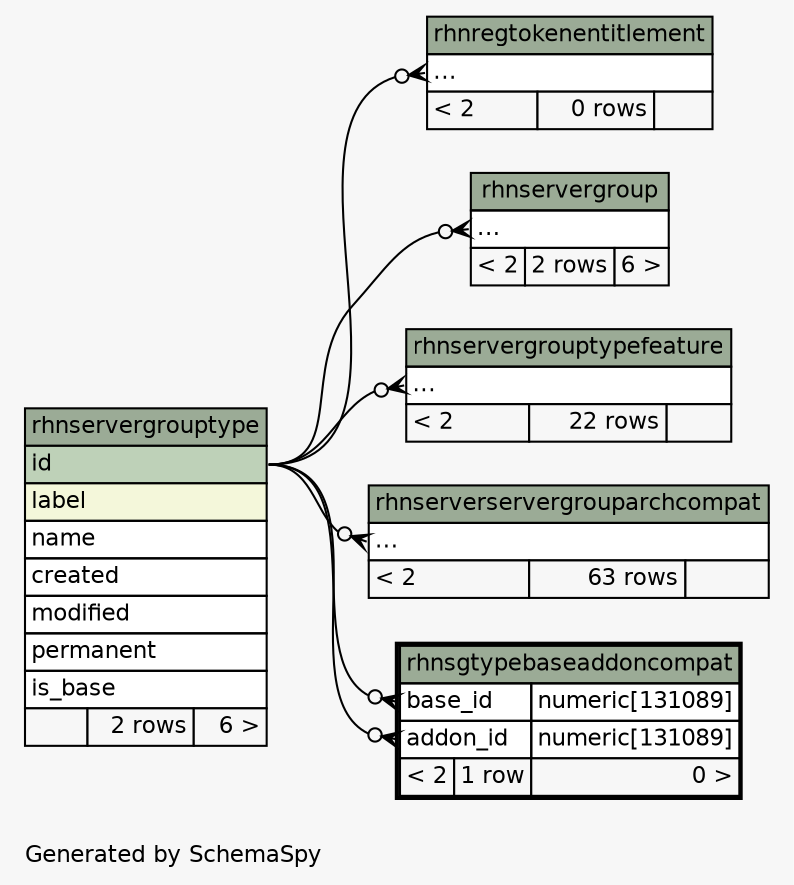 // dot 2.26.0 on Linux 2.6.32-504.el6.x86_64
// SchemaSpy rev 590
digraph "twoDegreesRelationshipsDiagram" {
  graph [
    rankdir="RL"
    bgcolor="#f7f7f7"
    label="\nGenerated by SchemaSpy"
    labeljust="l"
    nodesep="0.18"
    ranksep="0.46"
    fontname="Helvetica"
    fontsize="11"
  ];
  node [
    fontname="Helvetica"
    fontsize="11"
    shape="plaintext"
  ];
  edge [
    arrowsize="0.8"
  ];
  "rhnregtokenentitlement":"elipses":w -> "rhnservergrouptype":"id":e [arrowhead=none dir=back arrowtail=crowodot];
  "rhnservergroup":"elipses":w -> "rhnservergrouptype":"id":e [arrowhead=none dir=back arrowtail=crowodot];
  "rhnservergrouptypefeature":"elipses":w -> "rhnservergrouptype":"id":e [arrowhead=none dir=back arrowtail=crowodot];
  "rhnserverservergrouparchcompat":"elipses":w -> "rhnservergrouptype":"id":e [arrowhead=none dir=back arrowtail=crowodot];
  "rhnsgtypebaseaddoncompat":"addon_id":w -> "rhnservergrouptype":"id":e [arrowhead=none dir=back arrowtail=crowodot];
  "rhnsgtypebaseaddoncompat":"base_id":w -> "rhnservergrouptype":"id":e [arrowhead=none dir=back arrowtail=crowodot];
  "rhnregtokenentitlement" [
    label=<
    <TABLE BORDER="0" CELLBORDER="1" CELLSPACING="0" BGCOLOR="#ffffff">
      <TR><TD COLSPAN="3" BGCOLOR="#9bab96" ALIGN="CENTER">rhnregtokenentitlement</TD></TR>
      <TR><TD PORT="elipses" COLSPAN="3" ALIGN="LEFT">...</TD></TR>
      <TR><TD ALIGN="LEFT" BGCOLOR="#f7f7f7">&lt; 2</TD><TD ALIGN="RIGHT" BGCOLOR="#f7f7f7">0 rows</TD><TD ALIGN="RIGHT" BGCOLOR="#f7f7f7">  </TD></TR>
    </TABLE>>
    URL="rhnregtokenentitlement.html"
    tooltip="rhnregtokenentitlement"
  ];
  "rhnservergroup" [
    label=<
    <TABLE BORDER="0" CELLBORDER="1" CELLSPACING="0" BGCOLOR="#ffffff">
      <TR><TD COLSPAN="3" BGCOLOR="#9bab96" ALIGN="CENTER">rhnservergroup</TD></TR>
      <TR><TD PORT="elipses" COLSPAN="3" ALIGN="LEFT">...</TD></TR>
      <TR><TD ALIGN="LEFT" BGCOLOR="#f7f7f7">&lt; 2</TD><TD ALIGN="RIGHT" BGCOLOR="#f7f7f7">2 rows</TD><TD ALIGN="RIGHT" BGCOLOR="#f7f7f7">6 &gt;</TD></TR>
    </TABLE>>
    URL="rhnservergroup.html"
    tooltip="rhnservergroup"
  ];
  "rhnservergrouptype" [
    label=<
    <TABLE BORDER="0" CELLBORDER="1" CELLSPACING="0" BGCOLOR="#ffffff">
      <TR><TD COLSPAN="3" BGCOLOR="#9bab96" ALIGN="CENTER">rhnservergrouptype</TD></TR>
      <TR><TD PORT="id" COLSPAN="3" BGCOLOR="#bed1b8" ALIGN="LEFT">id</TD></TR>
      <TR><TD PORT="label" COLSPAN="3" BGCOLOR="#f4f7da" ALIGN="LEFT">label</TD></TR>
      <TR><TD PORT="name" COLSPAN="3" ALIGN="LEFT">name</TD></TR>
      <TR><TD PORT="created" COLSPAN="3" ALIGN="LEFT">created</TD></TR>
      <TR><TD PORT="modified" COLSPAN="3" ALIGN="LEFT">modified</TD></TR>
      <TR><TD PORT="permanent" COLSPAN="3" ALIGN="LEFT">permanent</TD></TR>
      <TR><TD PORT="is_base" COLSPAN="3" ALIGN="LEFT">is_base</TD></TR>
      <TR><TD ALIGN="LEFT" BGCOLOR="#f7f7f7">  </TD><TD ALIGN="RIGHT" BGCOLOR="#f7f7f7">2 rows</TD><TD ALIGN="RIGHT" BGCOLOR="#f7f7f7">6 &gt;</TD></TR>
    </TABLE>>
    URL="rhnservergrouptype.html"
    tooltip="rhnservergrouptype"
  ];
  "rhnservergrouptypefeature" [
    label=<
    <TABLE BORDER="0" CELLBORDER="1" CELLSPACING="0" BGCOLOR="#ffffff">
      <TR><TD COLSPAN="3" BGCOLOR="#9bab96" ALIGN="CENTER">rhnservergrouptypefeature</TD></TR>
      <TR><TD PORT="elipses" COLSPAN="3" ALIGN="LEFT">...</TD></TR>
      <TR><TD ALIGN="LEFT" BGCOLOR="#f7f7f7">&lt; 2</TD><TD ALIGN="RIGHT" BGCOLOR="#f7f7f7">22 rows</TD><TD ALIGN="RIGHT" BGCOLOR="#f7f7f7">  </TD></TR>
    </TABLE>>
    URL="rhnservergrouptypefeature.html"
    tooltip="rhnservergrouptypefeature"
  ];
  "rhnserverservergrouparchcompat" [
    label=<
    <TABLE BORDER="0" CELLBORDER="1" CELLSPACING="0" BGCOLOR="#ffffff">
      <TR><TD COLSPAN="3" BGCOLOR="#9bab96" ALIGN="CENTER">rhnserverservergrouparchcompat</TD></TR>
      <TR><TD PORT="elipses" COLSPAN="3" ALIGN="LEFT">...</TD></TR>
      <TR><TD ALIGN="LEFT" BGCOLOR="#f7f7f7">&lt; 2</TD><TD ALIGN="RIGHT" BGCOLOR="#f7f7f7">63 rows</TD><TD ALIGN="RIGHT" BGCOLOR="#f7f7f7">  </TD></TR>
    </TABLE>>
    URL="rhnserverservergrouparchcompat.html"
    tooltip="rhnserverservergrouparchcompat"
  ];
  "rhnsgtypebaseaddoncompat" [
    label=<
    <TABLE BORDER="2" CELLBORDER="1" CELLSPACING="0" BGCOLOR="#ffffff">
      <TR><TD COLSPAN="3" BGCOLOR="#9bab96" ALIGN="CENTER">rhnsgtypebaseaddoncompat</TD></TR>
      <TR><TD PORT="base_id" COLSPAN="2" ALIGN="LEFT">base_id</TD><TD PORT="base_id.type" ALIGN="LEFT">numeric[131089]</TD></TR>
      <TR><TD PORT="addon_id" COLSPAN="2" ALIGN="LEFT">addon_id</TD><TD PORT="addon_id.type" ALIGN="LEFT">numeric[131089]</TD></TR>
      <TR><TD ALIGN="LEFT" BGCOLOR="#f7f7f7">&lt; 2</TD><TD ALIGN="RIGHT" BGCOLOR="#f7f7f7">1 row</TD><TD ALIGN="RIGHT" BGCOLOR="#f7f7f7">0 &gt;</TD></TR>
    </TABLE>>
    URL="rhnsgtypebaseaddoncompat.html"
    tooltip="rhnsgtypebaseaddoncompat"
  ];
}
